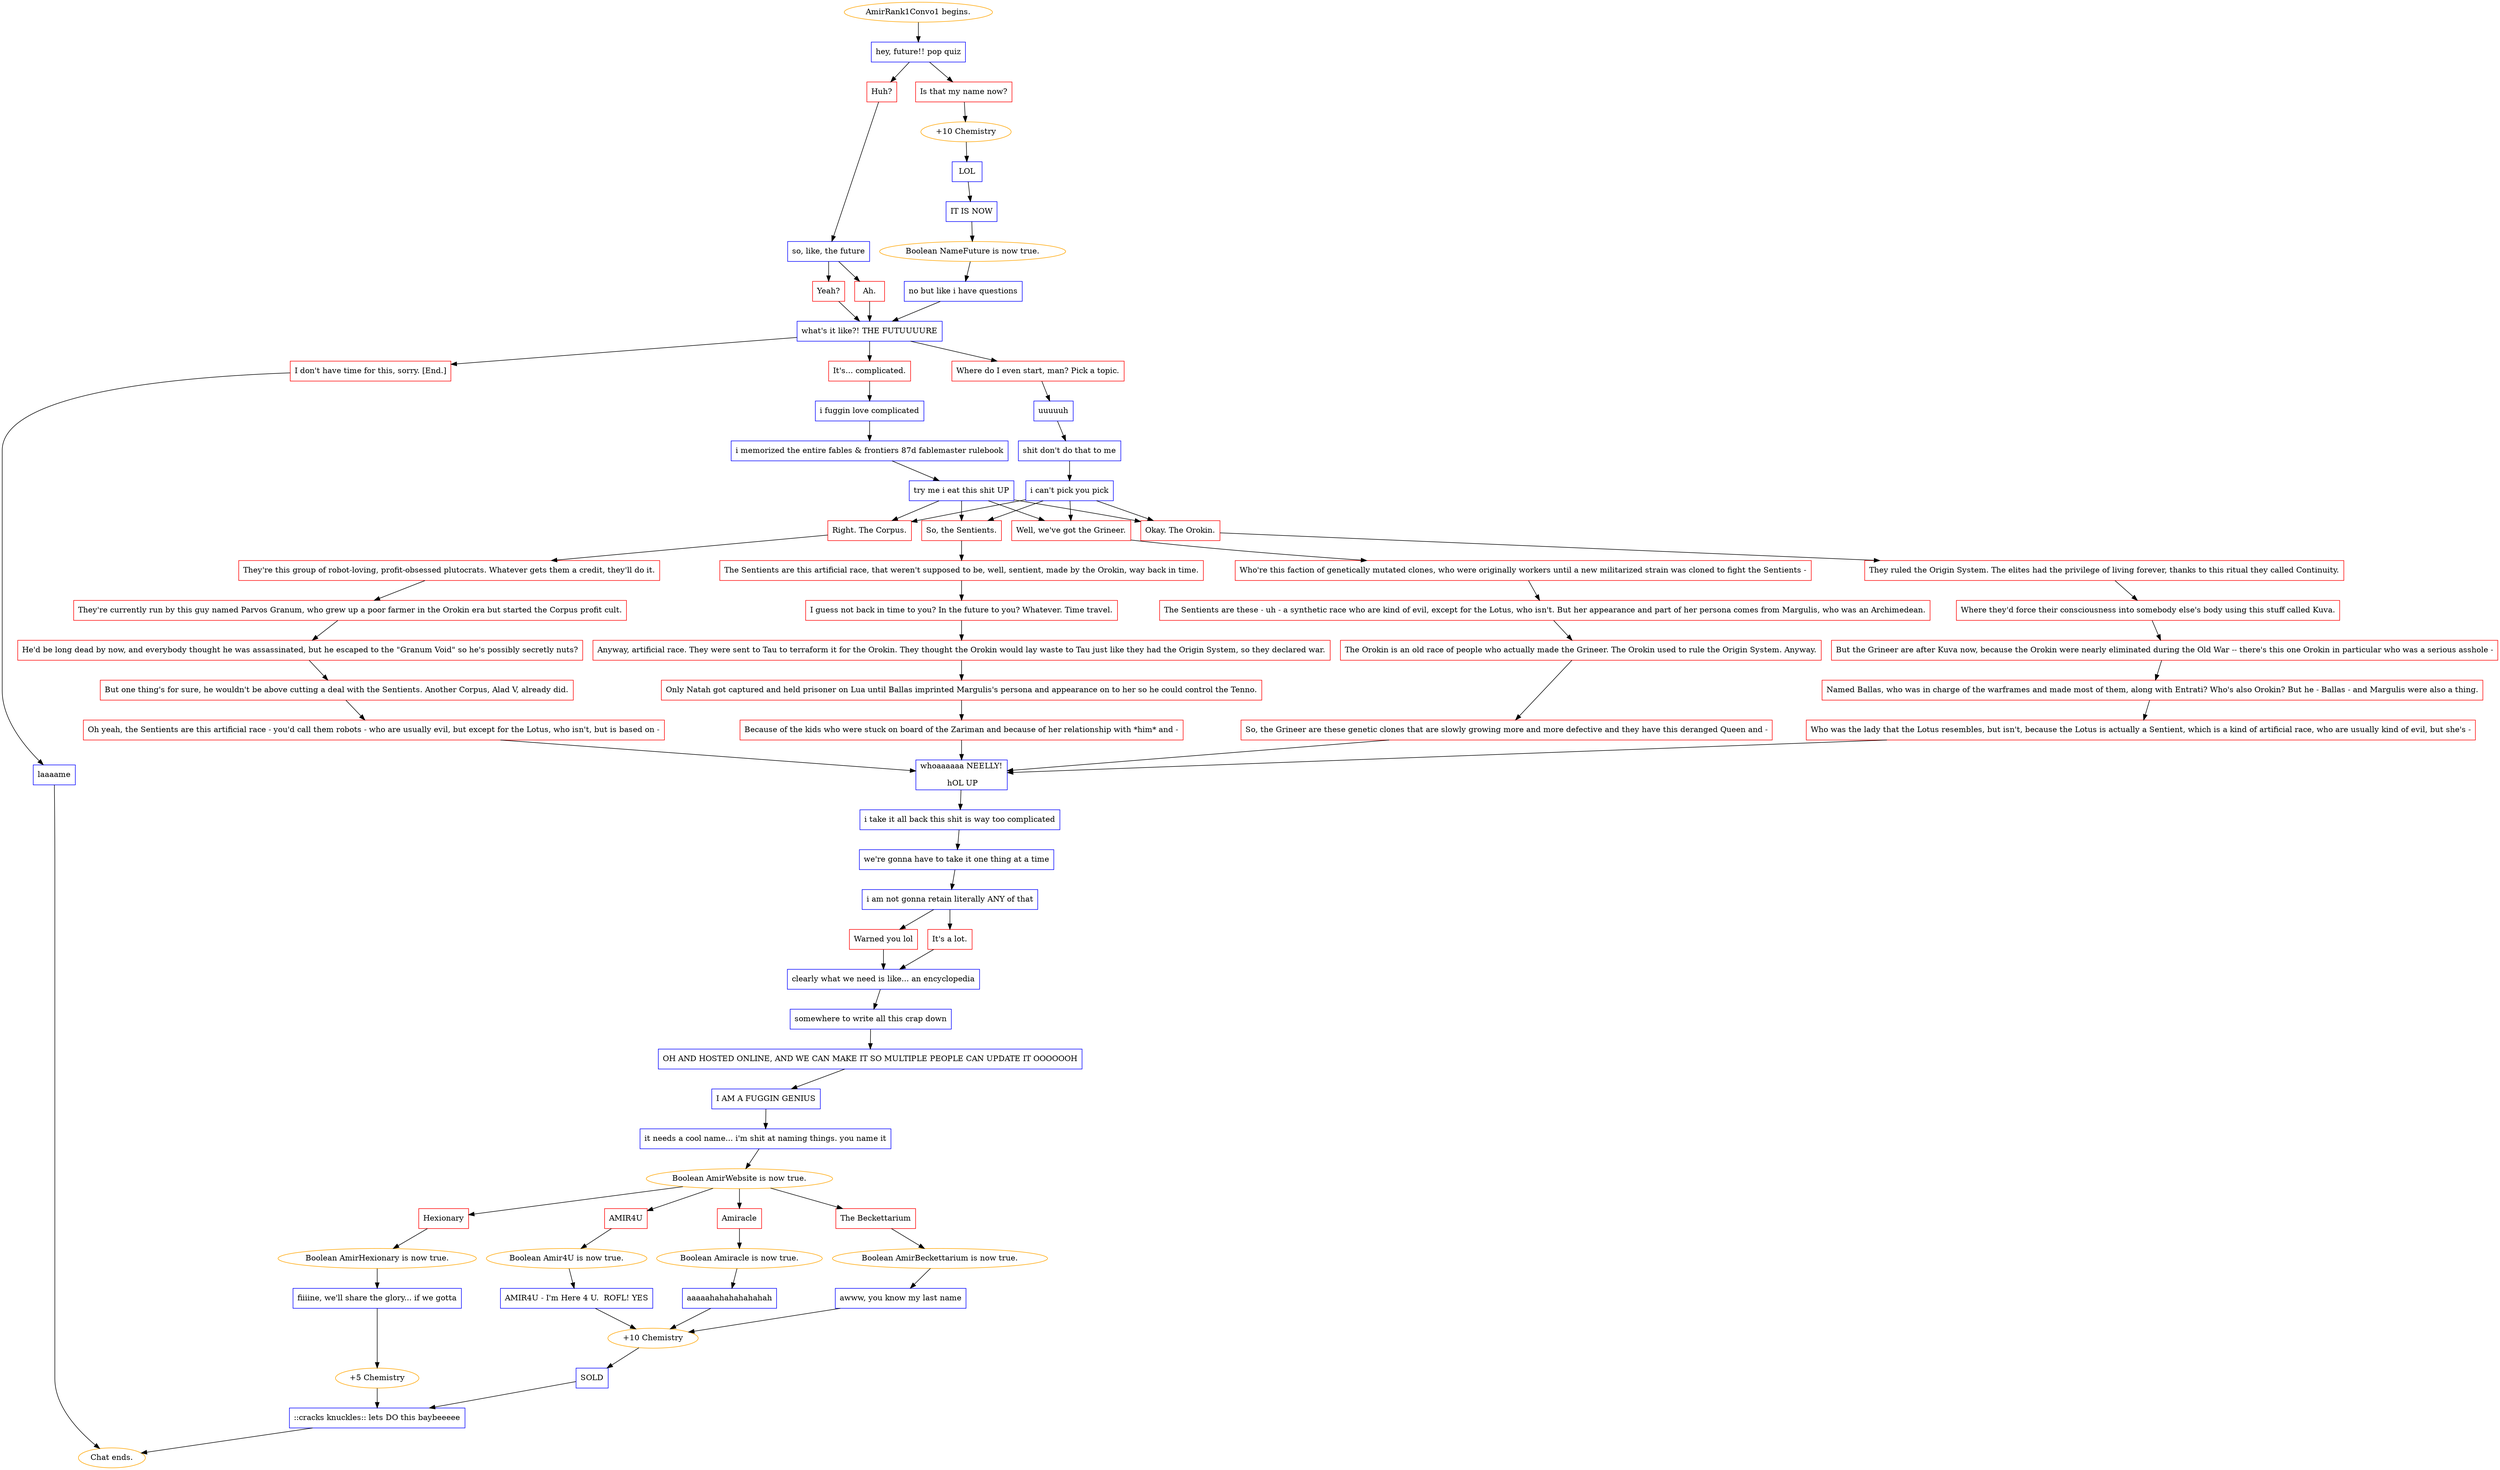 digraph {
	"AmirRank1Convo1 begins." [color=orange];
		"AmirRank1Convo1 begins." -> j1623364595;
	j1623364595 [label="hey, future!! pop quiz",shape=box,color=blue];
		j1623364595 -> j1438628769;
		j1623364595 -> j338658591;
	j1438628769 [label="Huh?",shape=box,color=red];
		j1438628769 -> j3361205061;
	j338658591 [label="Is that my name now?",shape=box,color=red];
		j338658591 -> j476701724;
	j3361205061 [label="so, like, the future",shape=box,color=blue];
		j3361205061 -> j1635353673;
		j3361205061 -> j648541562;
	j476701724 [label="+10 Chemistry",color=orange];
		j476701724 -> j1579259454;
	j1635353673 [label="Ah.",shape=box,color=red];
		j1635353673 -> j3655701024;
	j648541562 [label="Yeah?",shape=box,color=red];
		j648541562 -> j3655701024;
	j1579259454 [label="LOL",shape=box,color=blue];
		j1579259454 -> j897883189;
	j3655701024 [label="what's it like?! THE FUTUUUURE",shape=box,color=blue];
		j3655701024 -> j3676089328;
		j3655701024 -> j526922193;
		j3655701024 -> j307716175;
	j897883189 [label="IT IS NOW",shape=box,color=blue];
		j897883189 -> j2959522024;
	j3676089328 [label="Where do I even start, man? Pick a topic.",shape=box,color=red];
		j3676089328 -> j1075571959;
	j526922193 [label="It's... complicated.",shape=box,color=red];
		j526922193 -> j902543961;
	j307716175 [label="I don't have time for this, sorry. [End.]",shape=box,color=red];
		j307716175 -> j3981062577;
	j2959522024 [label="Boolean NameFuture is now true.",color=orange];
		j2959522024 -> j3724522310;
	j1075571959 [label="uuuuuh",shape=box,color=blue];
		j1075571959 -> j4219085707;
	j902543961 [label="i fuggin love complicated",shape=box,color=blue];
		j902543961 -> j2349773484;
	j3981062577 [label="laaaame",shape=box,color=blue];
		j3981062577 -> "Chat ends.";
	j3724522310 [label="no but like i have questions",shape=box,color=blue];
		j3724522310 -> j3655701024;
	j4219085707 [label="shit don't do that to me",shape=box,color=blue];
		j4219085707 -> j836044103;
	j2349773484 [label="i memorized the entire fables & frontiers 87d fablemaster rulebook",shape=box,color=blue];
		j2349773484 -> j3491676370;
	"Chat ends." [color=orange];
	j836044103 [label="i can't pick you pick",shape=box,color=blue];
		j836044103 -> j3073277412;
		j836044103 -> j1767150641;
		j836044103 -> j391268704;
		j836044103 -> j1148300338;
	j3491676370 [label="try me i eat this shit UP",shape=box,color=blue];
		j3491676370 -> j3073277412;
		j3491676370 -> j1767150641;
		j3491676370 -> j391268704;
		j3491676370 -> j1148300338;
	j3073277412 [label="Okay. The Orokin.",shape=box,color=red];
		j3073277412 -> j3808911862;
	j1767150641 [label="Right. The Corpus.",shape=box,color=red];
		j1767150641 -> j1715781253;
	j391268704 [label="Well, we've got the Grineer.",shape=box,color=red];
		j391268704 -> j1119995845;
	j1148300338 [label="So, the Sentients.",shape=box,color=red];
		j1148300338 -> j3459516900;
	j3808911862 [label="They ruled the Origin System. The elites had the privilege of living forever, thanks to this ritual they called Continuity.",shape=box,color=red];
		j3808911862 -> j2733438607;
	j1715781253 [label="They're this group of robot-loving, profit-obsessed plutocrats. Whatever gets them a credit, they'll do it.",shape=box,color=red];
		j1715781253 -> j2093522095;
	j1119995845 [label="Who're this faction of genetically mutated clones, who were originally workers until a new militarized strain was cloned to fight the Sentients -",shape=box,color=red];
		j1119995845 -> j601618075;
	j3459516900 [label="The Sentients are this artificial race, that weren't supposed to be, well, sentient, made by the Orokin, way back in time.",shape=box,color=red];
		j3459516900 -> j4113130384;
	j2733438607 [label="Where they'd force their consciousness into somebody else's body using this stuff called Kuva.",shape=box,color=red];
		j2733438607 -> j1127880434;
	j2093522095 [label="They're currently run by this guy named Parvos Granum, who grew up a poor farmer in the Orokin era but started the Corpus profit cult.",shape=box,color=red];
		j2093522095 -> j2800319650;
	j601618075 [label="The Sentients are these - uh - a synthetic race who are kind of evil, except for the Lotus, who isn't. But her appearance and part of her persona comes from Margulis, who was an Archimedean.",shape=box,color=red];
		j601618075 -> j2199571190;
	j4113130384 [label="I guess not back in time to you? In the future to you? Whatever. Time travel.",shape=box,color=red];
		j4113130384 -> j3322772655;
	j1127880434 [label="But the Grineer are after Kuva now, because the Orokin were nearly eliminated during the Old War -- there's this one Orokin in particular who was a serious asshole -",shape=box,color=red];
		j1127880434 -> j1060176837;
	j2800319650 [label="He'd be long dead by now, and everybody thought he was assassinated, but he escaped to the \"Granum Void\" so he's possibly secretly nuts?",shape=box,color=red];
		j2800319650 -> j972717568;
	j2199571190 [label="The Orokin is an old race of people who actually made the Grineer. The Orokin used to rule the Origin System. Anyway.",shape=box,color=red];
		j2199571190 -> j1387723759;
	j3322772655 [label="Anyway, artificial race. They were sent to Tau to terraform it for the Orokin. They thought the Orokin would lay waste to Tau just like they had the Origin System, so they declared war.",shape=box,color=red];
		j3322772655 -> j3222348061;
	j1060176837 [label="Named Ballas, who was in charge of the warframes and made most of them, along with Entrati? Who's also Orokin? But he - Ballas - and Margulis were also a thing.",shape=box,color=red];
		j1060176837 -> j2915932752;
	j972717568 [label="But one thing's for sure, he wouldn't be above cutting a deal with the Sentients. Another Corpus, Alad V, already did.",shape=box,color=red];
		j972717568 -> j610136674;
	j1387723759 [label="So, the Grineer are these genetic clones that are slowly growing more and more defective and they have this deranged Queen and -",shape=box,color=red];
		j1387723759 -> j421333899;
	j3222348061 [label="Only Natah got captured and held prisoner on Lua until Ballas imprinted Margulis's persona and appearance on to her so he could control the Tenno.",shape=box,color=red];
		j3222348061 -> j1094995896;
	j2915932752 [label="Who was the lady that the Lotus resembles, but isn't, because the Lotus is actually a Sentient, which is a kind of artificial race, who are usually kind of evil, but she's -",shape=box,color=red];
		j2915932752 -> j421333899;
	j610136674 [label="Oh yeah, the Sentients are this artificial race - you'd call them robots - who are usually evil, but except for the Lotus, who isn't, but is based on -",shape=box,color=red];
		j610136674 -> j421333899;
	j421333899 [label="whoaaaaaa NEELLY!
 hOL UP",shape=box,color=blue];
		j421333899 -> j305685745;
	j1094995896 [label="Because of the kids who were stuck on board of the Zariman and because of her relationship with *him* and -",shape=box,color=red];
		j1094995896 -> j421333899;
	j305685745 [label="i take it all back this shit is way too complicated",shape=box,color=blue];
		j305685745 -> j2287391869;
	j2287391869 [label="we're gonna have to take it one thing at a time",shape=box,color=blue];
		j2287391869 -> j408825706;
	j408825706 [label="i am not gonna retain literally ANY of that",shape=box,color=blue];
		j408825706 -> j3630187245;
		j408825706 -> j3202245947;
	j3630187245 [label="Warned you lol",shape=box,color=red];
		j3630187245 -> j1484747808;
	j3202245947 [label="It's a lot.",shape=box,color=red];
		j3202245947 -> j1484747808;
	j1484747808 [label="clearly what we need is like... an encyclopedia",shape=box,color=blue];
		j1484747808 -> j1719603235;
	j1719603235 [label="somewhere to write all this crap down",shape=box,color=blue];
		j1719603235 -> j755856568;
	j755856568 [label="OH AND HOSTED ONLINE, AND WE CAN MAKE IT SO MULTIPLE PEOPLE CAN UPDATE IT OOOOOOH",shape=box,color=blue];
		j755856568 -> j2333885003;
	j2333885003 [label="I AM A FUGGIN GENIUS",shape=box,color=blue];
		j2333885003 -> j2575443230;
	j2575443230 [label="it needs a cool name... i'm shit at naming things. you name it",shape=box,color=blue];
		j2575443230 -> j3190503031;
	j3190503031 [label="Boolean AmirWebsite is now true.",color=orange];
		j3190503031 -> j2251836776;
		j3190503031 -> j105903756;
		j3190503031 -> j3637492242;
		j3190503031 -> j3570432950;
	j2251836776 [label="Hexionary",shape=box,color=red];
		j2251836776 -> j2996121240;
	j105903756 [label="AMIR4U",shape=box,color=red];
		j105903756 -> j704453701;
	j3637492242 [label="Amiracle",shape=box,color=red];
		j3637492242 -> j586874567;
	j3570432950 [label="The Beckettarium",shape=box,color=red];
		j3570432950 -> j3140933674;
	j2996121240 [label="Boolean AmirHexionary is now true.",color=orange];
		j2996121240 -> j3295531525;
	j704453701 [label="Boolean Amir4U is now true.",color=orange];
		j704453701 -> j3600660173;
	j586874567 [label="Boolean Amiracle is now true.",color=orange];
		j586874567 -> j899450990;
	j3140933674 [label="Boolean AmirBeckettarium is now true.",color=orange];
		j3140933674 -> j1057620692;
	j3295531525 [label="fiiiine, we'll share the glory... if we gotta",shape=box,color=blue];
		j3295531525 -> j1979841466;
	j3600660173 [label="AMIR4U - I'm Here 4 U.  ROFL! YES",shape=box,color=blue];
		j3600660173 -> j3610607811;
	j899450990 [label="aaaaahahahahahahah",shape=box,color=blue];
		j899450990 -> j3610607811;
	j1057620692 [label="awww, you know my last name",shape=box,color=blue];
		j1057620692 -> j3610607811;
	j1979841466 [label="+5 Chemistry",color=orange];
		j1979841466 -> j3045676089;
	j3610607811 [label="+10 Chemistry",color=orange];
		j3610607811 -> j2589813227;
	j3045676089 [label="::cracks knuckles:: lets DO this baybeeeee",shape=box,color=blue];
		j3045676089 -> "Chat ends.";
	j2589813227 [label="SOLD",shape=box,color=blue];
		j2589813227 -> j3045676089;
}